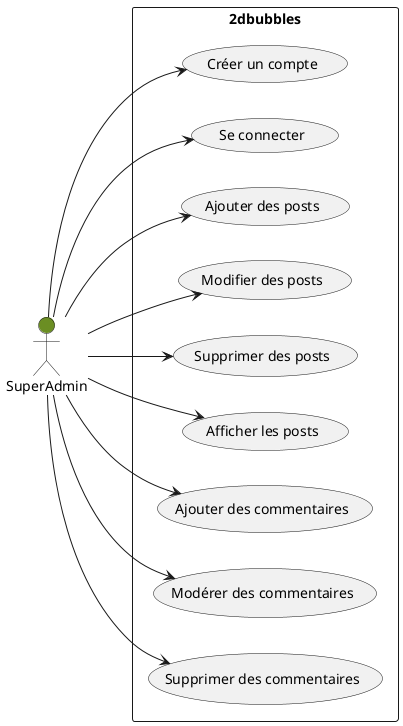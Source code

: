 
@startuml SuperAdmin

left to right direction

actor "SuperAdmin" as SuperAdmin #OliveDrab

rectangle 2dbubbles {
  usecase "Créer un compte" as UC1
  usecase "Se connecter" as UC2
  usecase "Ajouter des posts" as UC3
  usecase "Modifier des posts" as UC4
  usecase "Supprimer des posts" as UC5
  usecase "Afficher les posts" as UC6
  usecase "Ajouter des commentaires" as UC7
  usecase "Modérer des commentaires" as UC8
  usecase "Supprimer des commentaires" as UC9
}

SuperAdmin --> UC1
SuperAdmin --> UC2
SuperAdmin --> UC3
SuperAdmin --> UC4
SuperAdmin --> UC5
SuperAdmin --> UC6
SuperAdmin --> UC7
SuperAdmin --> UC8
SuperAdmin --> UC9

@enduml
